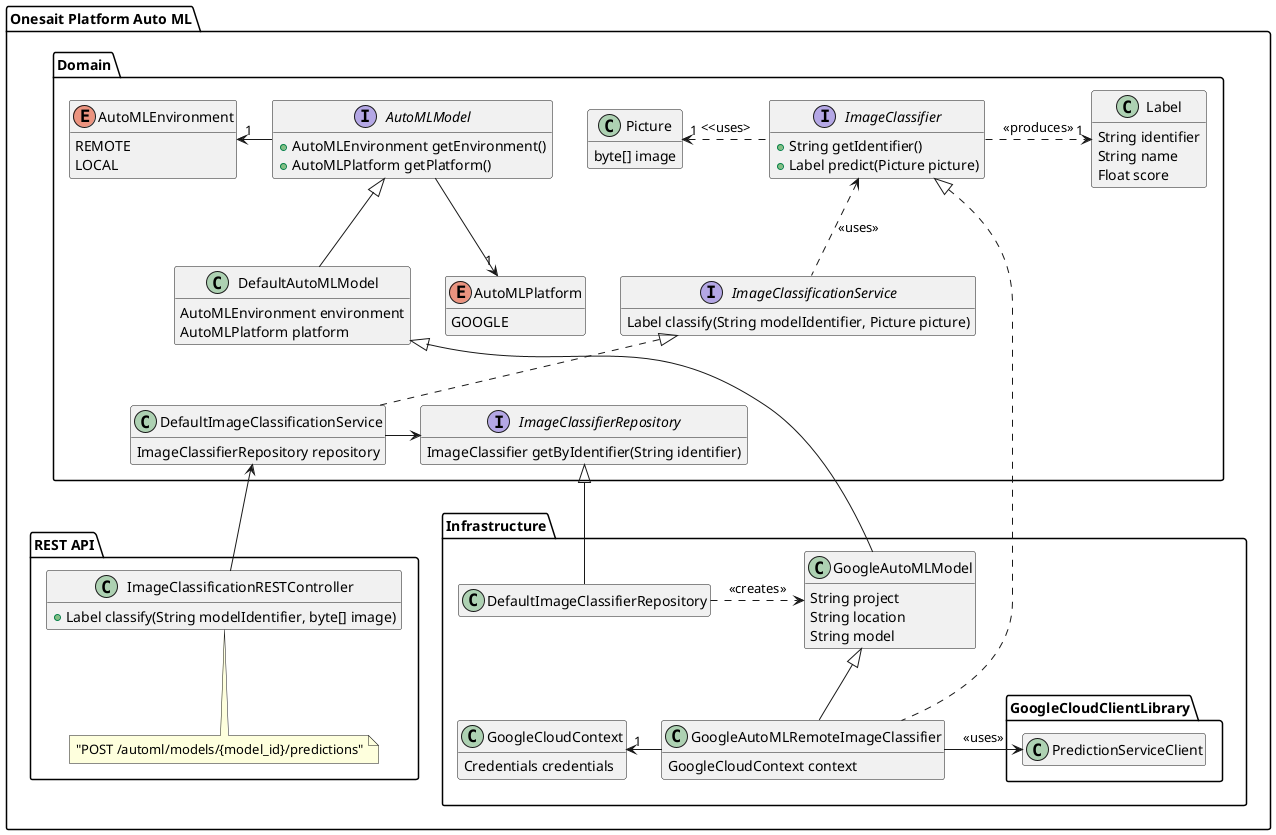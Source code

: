 
@startuml onesait.automl.class.1

skinparam componentStyle uml2
hide empty members

package "Onesait Platform Auto ML" {

    package Domain {
        interface ImageClassifier {
            + String getIdentifier()
            + Label predict(Picture picture)
        }
        interface AutoMLModel {
            + AutoMLEnvironment getEnvironment()
            + AutoMLPlatform getPlatform()
        }
        enum AutoMLEnvironment {
            REMOTE
            LOCAL
        }
        enum AutoMLPlatform {
            GOOGLE
        }
        class DefaultAutoMLModel {
            AutoMLEnvironment environment
            AutoMLPlatform platform
        }
        interface ImageClassifierRepository {
            ImageClassifier getByIdentifier(String identifier)
        }
        class Label {
            String identifier
            String name
            Float score
        }
        class Picture {
            byte[] image
        }
        interface ImageClassificationService {
            Label classify(String modelIdentifier, Picture picture)
        }
        class DefaultImageClassificationService {
            ImageClassifierRepository repository
        }

        AutoMLModel -l-> "1" AutoMLEnvironment
        AutoMLModel -d-> "1" AutoMLPlatform
        DefaultAutoMLModel -u-|> AutoMLModel
        ImageClassifier .l.> "1" Picture : <<uses>
        ImageClassifier .r.> "1" Label : <<produces>>
        DefaultImageClassificationService .u.|> ImageClassificationService
        DefaultImageClassificationService -r-> ImageClassifierRepository
        ImageClassificationService .u.> ImageClassifier : <<uses>> 
        DefaultAutoMLModel -[hidden]l--> ImageClassificationService
    }

    package Infrastructure {
        class GoogleAutoMLModel {
            String project
            String location
            String model
        }
        class GoogleAutoMLRemoteImageClassifier {
            GoogleCloudContext context
        }
        class GoogleCloudContext {
            Credentials credentials
        }
        class DefaultImageClassifierRepository {
        }
        package GoogleCloudClientLibrary {
            class PredictionServiceClient {
            }
        }

        GoogleAutoMLModel -u-|> DefaultAutoMLModel
        GoogleAutoMLRemoteImageClassifier -u-|> GoogleAutoMLModel
        GoogleAutoMLRemoteImageClassifier .u.|> ImageClassifier
        GoogleAutoMLRemoteImageClassifier -l-> "1" GoogleCloudContext
        GoogleAutoMLRemoteImageClassifier -r-> PredictionServiceClient : <<uses>>
        DefaultImageClassifierRepository -u-|> ImageClassifierRepository
        DefaultImageClassifierRepository .r.> GoogleAutoMLModel : <<creates>>
    }

    package "REST API" {
        class ImageClassificationRESTController {
            + Label classify(String modelIdentifier, byte[] image)
        }
        note bottom of ImageClassificationRESTController : "POST /automl/models/{model_id}/predictions"
    }

    ImageClassificationRESTController -u-> DefaultImageClassificationService

}

@enduml